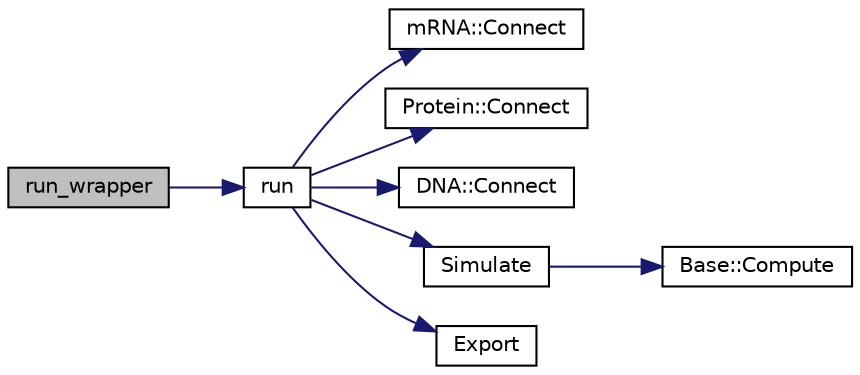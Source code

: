 digraph "run_wrapper"
{
  edge [fontname="Helvetica",fontsize="10",labelfontname="Helvetica",labelfontsize="10"];
  node [fontname="Helvetica",fontsize="10",shape=record];
  rankdir="LR";
  Node1 [label="run_wrapper",height=0.2,width=0.4,color="black", fillcolor="grey75", style="filled" fontcolor="black"];
  Node1 -> Node2 [color="midnightblue",fontsize="10",style="solid",fontname="Helvetica"];
  Node2 [label="run",height=0.2,width=0.4,color="black", fillcolor="white", style="filled",URL="$graph_8cpp.html#aa6aa60788a21eb2dac33211bdddb851a"];
  Node2 -> Node3 [color="midnightblue",fontsize="10",style="solid",fontname="Helvetica"];
  Node3 [label="mRNA::Connect",height=0.2,width=0.4,color="black", fillcolor="white", style="filled",URL="$classm_r_n_a.html#ac010324e6b1dc61fb8e1391b219acb2c"];
  Node2 -> Node4 [color="midnightblue",fontsize="10",style="solid",fontname="Helvetica"];
  Node4 [label="Protein::Connect",height=0.2,width=0.4,color="black", fillcolor="white", style="filled",URL="$class_protein.html#a52cf8da9e08eeb67b44114af2d12f45c"];
  Node2 -> Node5 [color="midnightblue",fontsize="10",style="solid",fontname="Helvetica"];
  Node5 [label="DNA::Connect",height=0.2,width=0.4,color="black", fillcolor="white", style="filled",URL="$class_d_n_a.html#a4db79a1d4530c15f30ec82cb8a502dda"];
  Node2 -> Node6 [color="midnightblue",fontsize="10",style="solid",fontname="Helvetica"];
  Node6 [label="Simulate",height=0.2,width=0.4,color="black", fillcolor="white", style="filled",URL="$graph_8h.html#a868cf38fedb3c52291069b74bb198bf0"];
  Node6 -> Node7 [color="midnightblue",fontsize="10",style="solid",fontname="Helvetica"];
  Node7 [label="Base::Compute",height=0.2,width=0.4,color="black", fillcolor="white", style="filled",URL="$class_base.html#a2539be60a003bf1153a87444870cfc50"];
  Node2 -> Node8 [color="midnightblue",fontsize="10",style="solid",fontname="Helvetica"];
  Node8 [label="Export",height=0.2,width=0.4,color="black", fillcolor="white", style="filled",URL="$graph_8h.html#a0f1490fce34d89bfc654bf71aa27fe70"];
}
